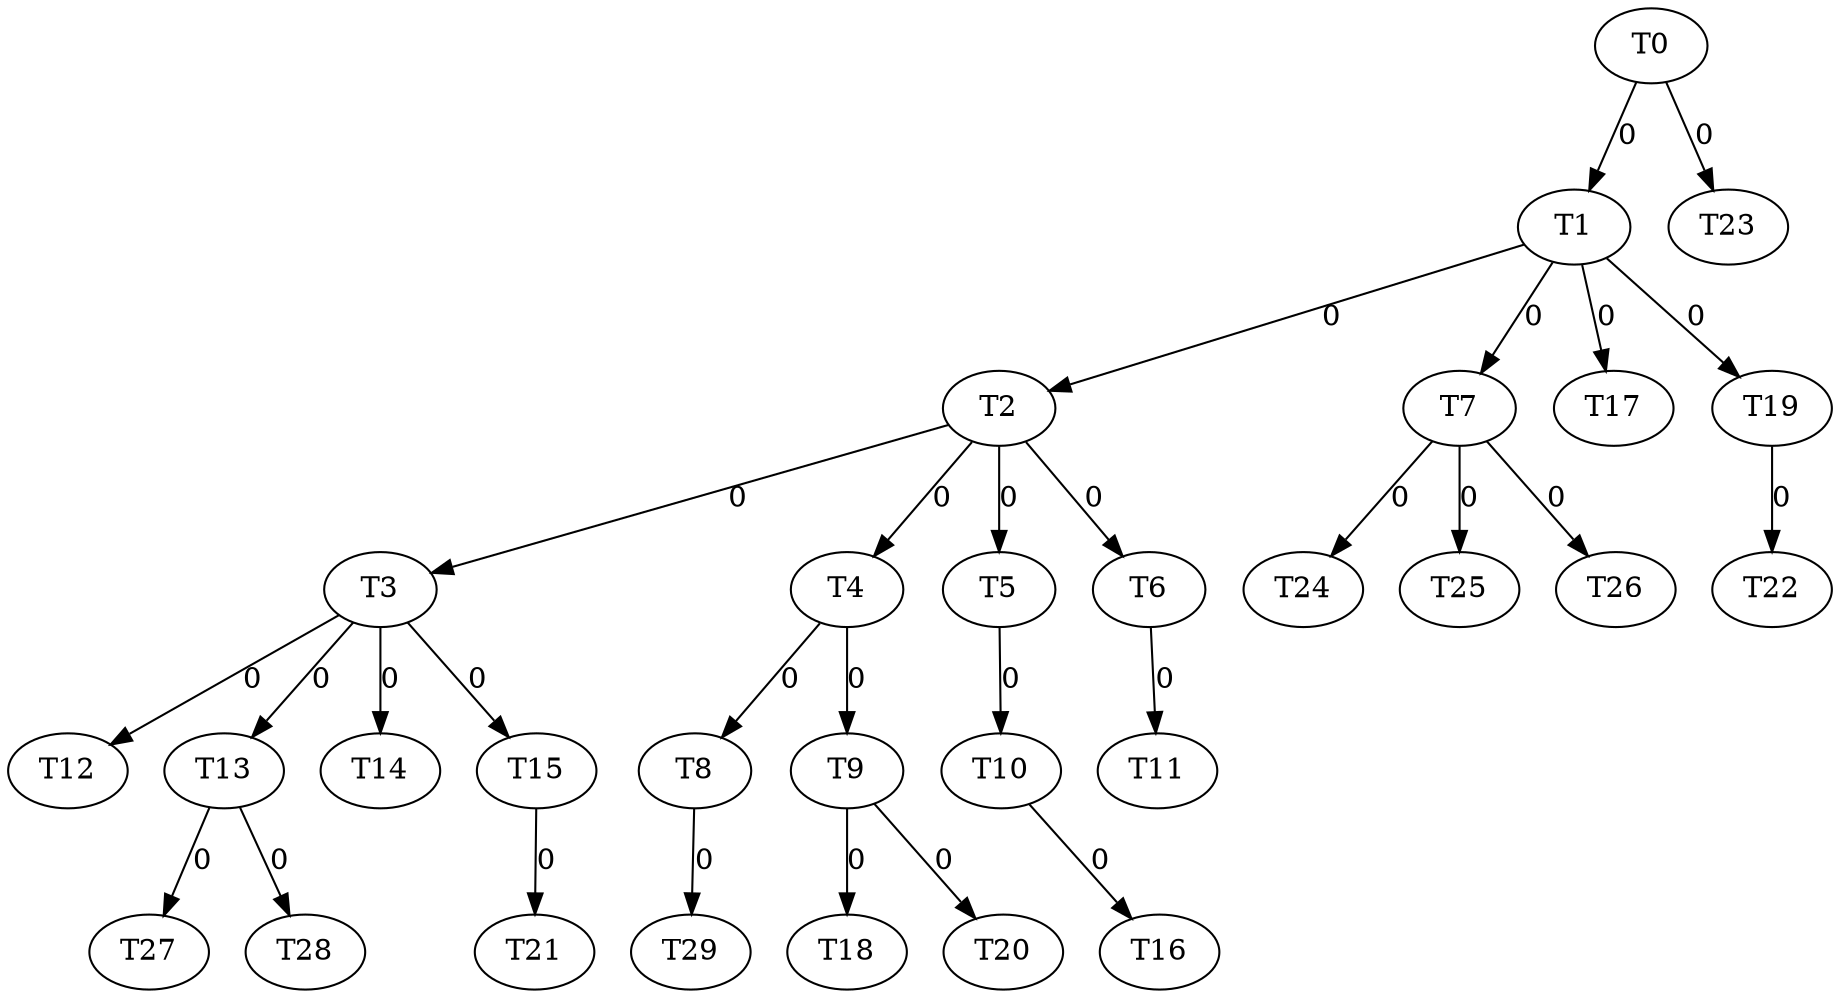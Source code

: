 digraph "tree_08.23-17.04.2020" {
	0 [label=T0]
	1 [label=T1]
	2 [label=T2]
	3 [label=T3]
	4 [label=T4]
	5 [label=T5]
	6 [label=T6]
	7 [label=T7]
	8 [label=T8]
	9 [label=T9]
	10 [label=T10]
	11 [label=T11]
	12 [label=T12]
	13 [label=T13]
	14 [label=T14]
	15 [label=T15]
	16 [label=T16]
	17 [label=T17]
	18 [label=T18]
	19 [label=T19]
	20 [label=T20]
	21 [label=T21]
	22 [label=T22]
	23 [label=T23]
	24 [label=T24]
	25 [label=T25]
	26 [label=T26]
	27 [label=T27]
	28 [label=T28]
	29 [label=T29]
	0 -> 1 [label=0]
	0 -> 23 [label=0]
	1 -> 2 [label=0]
	1 -> 7 [label=0]
	1 -> 17 [label=0]
	1 -> 19 [label=0]
	2 -> 3 [label=0]
	2 -> 4 [label=0]
	2 -> 5 [label=0]
	2 -> 6 [label=0]
	3 -> 12 [label=0]
	3 -> 13 [label=0]
	3 -> 14 [label=0]
	3 -> 15 [label=0]
	4 -> 8 [label=0]
	4 -> 9 [label=0]
	5 -> 10 [label=0]
	6 -> 11 [label=0]
	7 -> 24 [label=0]
	7 -> 25 [label=0]
	7 -> 26 [label=0]
	8 -> 29 [label=0]
	9 -> 18 [label=0]
	9 -> 20 [label=0]
	10 -> 16 [label=0]
	13 -> 27 [label=0]
	13 -> 28 [label=0]
	15 -> 21 [label=0]
	19 -> 22 [label=0]
}
